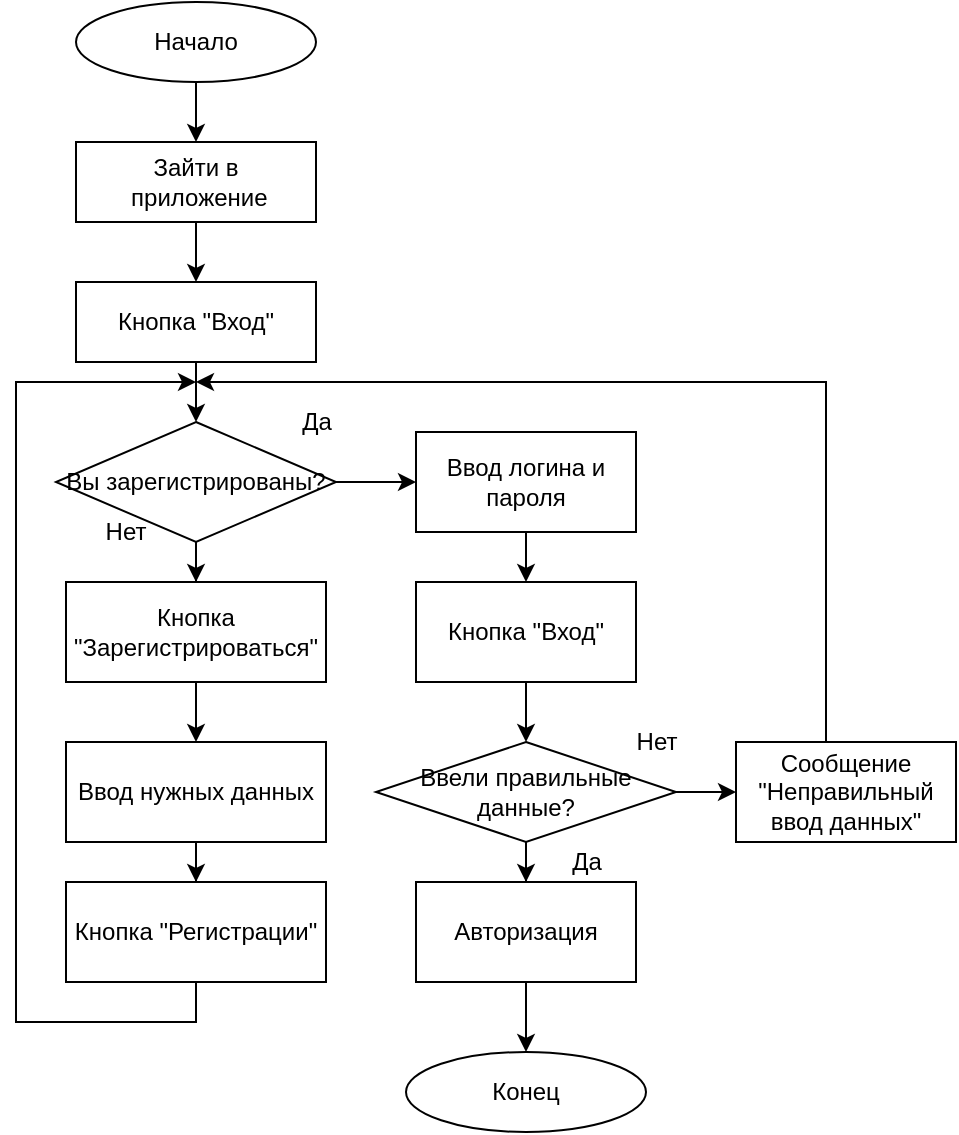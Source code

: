 <mxfile version="17.1.2" type="device"><diagram id="0tuI_c_Y6q0OuzIxbwbt" name="Page-1"><mxGraphModel dx="1662" dy="794" grid="1" gridSize="10" guides="1" tooltips="1" connect="1" arrows="1" fold="1" page="1" pageScale="1" pageWidth="827" pageHeight="1169" math="0" shadow="0"><root><mxCell id="0"/><mxCell id="1" parent="0"/><mxCell id="6UD3d7nn4zfvYJ61jvO1-4" style="edgeStyle=orthogonalEdgeStyle;rounded=0;orthogonalLoop=1;jettySize=auto;html=1;entryX=0.5;entryY=0;entryDx=0;entryDy=0;" edge="1" parent="1" source="6UD3d7nn4zfvYJ61jvO1-1" target="6UD3d7nn4zfvYJ61jvO1-2"><mxGeometry relative="1" as="geometry"/></mxCell><mxCell id="6UD3d7nn4zfvYJ61jvO1-1" value="Начало" style="ellipse;whiteSpace=wrap;html=1;" vertex="1" parent="1"><mxGeometry x="370" y="40" width="120" height="40" as="geometry"/></mxCell><mxCell id="6UD3d7nn4zfvYJ61jvO1-5" style="edgeStyle=orthogonalEdgeStyle;rounded=0;orthogonalLoop=1;jettySize=auto;html=1;exitX=0.5;exitY=1;exitDx=0;exitDy=0;entryX=0.5;entryY=0;entryDx=0;entryDy=0;" edge="1" parent="1" source="6UD3d7nn4zfvYJ61jvO1-2" target="6UD3d7nn4zfvYJ61jvO1-3"><mxGeometry relative="1" as="geometry"/></mxCell><mxCell id="6UD3d7nn4zfvYJ61jvO1-2" value="Зайти в&lt;br&gt;&amp;nbsp;приложение" style="rounded=0;whiteSpace=wrap;html=1;" vertex="1" parent="1"><mxGeometry x="370" y="110" width="120" height="40" as="geometry"/></mxCell><mxCell id="6UD3d7nn4zfvYJ61jvO1-7" style="edgeStyle=orthogonalEdgeStyle;rounded=0;orthogonalLoop=1;jettySize=auto;html=1;exitX=0.5;exitY=1;exitDx=0;exitDy=0;entryX=0.5;entryY=0;entryDx=0;entryDy=0;" edge="1" parent="1" source="6UD3d7nn4zfvYJ61jvO1-3" target="6UD3d7nn4zfvYJ61jvO1-6"><mxGeometry relative="1" as="geometry"/></mxCell><mxCell id="6UD3d7nn4zfvYJ61jvO1-3" value="Кнопка &quot;Вход&quot;" style="rounded=0;whiteSpace=wrap;html=1;" vertex="1" parent="1"><mxGeometry x="370" y="180" width="120" height="40" as="geometry"/></mxCell><mxCell id="6UD3d7nn4zfvYJ61jvO1-15" style="edgeStyle=orthogonalEdgeStyle;rounded=0;orthogonalLoop=1;jettySize=auto;html=1;entryX=0.5;entryY=0;entryDx=0;entryDy=0;" edge="1" parent="1" source="6UD3d7nn4zfvYJ61jvO1-6" target="6UD3d7nn4zfvYJ61jvO1-8"><mxGeometry relative="1" as="geometry"/></mxCell><mxCell id="6UD3d7nn4zfvYJ61jvO1-22" style="edgeStyle=orthogonalEdgeStyle;rounded=0;orthogonalLoop=1;jettySize=auto;html=1;exitX=1;exitY=0.5;exitDx=0;exitDy=0;entryX=0;entryY=0.5;entryDx=0;entryDy=0;" edge="1" parent="1" source="6UD3d7nn4zfvYJ61jvO1-6" target="6UD3d7nn4zfvYJ61jvO1-21"><mxGeometry relative="1" as="geometry"/></mxCell><mxCell id="6UD3d7nn4zfvYJ61jvO1-6" value="Вы зарегистрированы?" style="rhombus;whiteSpace=wrap;html=1;" vertex="1" parent="1"><mxGeometry x="360" y="250" width="140" height="60" as="geometry"/></mxCell><mxCell id="6UD3d7nn4zfvYJ61jvO1-13" style="edgeStyle=orthogonalEdgeStyle;rounded=0;orthogonalLoop=1;jettySize=auto;html=1;entryX=0.5;entryY=0;entryDx=0;entryDy=0;" edge="1" parent="1" source="6UD3d7nn4zfvYJ61jvO1-8" target="6UD3d7nn4zfvYJ61jvO1-11"><mxGeometry relative="1" as="geometry"/></mxCell><mxCell id="6UD3d7nn4zfvYJ61jvO1-8" value="Кнопка &quot;Зарегистрироваться&quot;" style="rounded=0;whiteSpace=wrap;html=1;" vertex="1" parent="1"><mxGeometry x="365" y="330" width="130" height="50" as="geometry"/></mxCell><mxCell id="6UD3d7nn4zfvYJ61jvO1-14" style="edgeStyle=orthogonalEdgeStyle;rounded=0;orthogonalLoop=1;jettySize=auto;html=1;entryX=0.5;entryY=0;entryDx=0;entryDy=0;" edge="1" parent="1" source="6UD3d7nn4zfvYJ61jvO1-11" target="6UD3d7nn4zfvYJ61jvO1-12"><mxGeometry relative="1" as="geometry"/></mxCell><mxCell id="6UD3d7nn4zfvYJ61jvO1-11" value="Ввод нужных данных" style="rounded=0;whiteSpace=wrap;html=1;" vertex="1" parent="1"><mxGeometry x="365" y="410" width="130" height="50" as="geometry"/></mxCell><mxCell id="6UD3d7nn4zfvYJ61jvO1-18" style="edgeStyle=orthogonalEdgeStyle;rounded=0;orthogonalLoop=1;jettySize=auto;html=1;exitX=0.5;exitY=1;exitDx=0;exitDy=0;" edge="1" parent="1" source="6UD3d7nn4zfvYJ61jvO1-12"><mxGeometry relative="1" as="geometry"><mxPoint x="430" y="230" as="targetPoint"/><Array as="points"><mxPoint x="430" y="550"/><mxPoint x="340" y="550"/><mxPoint x="340" y="230"/></Array></mxGeometry></mxCell><mxCell id="6UD3d7nn4zfvYJ61jvO1-12" value="Кнопка &quot;Регистрации&quot;" style="rounded=0;whiteSpace=wrap;html=1;" vertex="1" parent="1"><mxGeometry x="365" y="480" width="130" height="50" as="geometry"/></mxCell><mxCell id="6UD3d7nn4zfvYJ61jvO1-19" value="Нет&lt;br&gt;" style="text;html=1;strokeColor=none;fillColor=none;align=center;verticalAlign=middle;whiteSpace=wrap;rounded=0;" vertex="1" parent="1"><mxGeometry x="365" y="290" width="60" height="30" as="geometry"/></mxCell><mxCell id="6UD3d7nn4zfvYJ61jvO1-20" value="Да" style="text;html=1;align=center;verticalAlign=middle;resizable=0;points=[];autosize=1;strokeColor=none;fillColor=none;" vertex="1" parent="1"><mxGeometry x="475" y="240" width="30" height="20" as="geometry"/></mxCell><mxCell id="6UD3d7nn4zfvYJ61jvO1-35" style="edgeStyle=orthogonalEdgeStyle;rounded=0;orthogonalLoop=1;jettySize=auto;html=1;entryX=0.5;entryY=0;entryDx=0;entryDy=0;" edge="1" parent="1" source="6UD3d7nn4zfvYJ61jvO1-21" target="6UD3d7nn4zfvYJ61jvO1-34"><mxGeometry relative="1" as="geometry"/></mxCell><mxCell id="6UD3d7nn4zfvYJ61jvO1-21" value="Ввод логина и пароля" style="rounded=0;whiteSpace=wrap;html=1;" vertex="1" parent="1"><mxGeometry x="540" y="255" width="110" height="50" as="geometry"/></mxCell><mxCell id="6UD3d7nn4zfvYJ61jvO1-27" style="edgeStyle=orthogonalEdgeStyle;rounded=0;orthogonalLoop=1;jettySize=auto;html=1;exitX=1;exitY=0.5;exitDx=0;exitDy=0;entryX=0;entryY=0.5;entryDx=0;entryDy=0;" edge="1" parent="1" source="6UD3d7nn4zfvYJ61jvO1-23" target="6UD3d7nn4zfvYJ61jvO1-26"><mxGeometry relative="1" as="geometry"/></mxCell><mxCell id="6UD3d7nn4zfvYJ61jvO1-32" style="edgeStyle=orthogonalEdgeStyle;rounded=0;orthogonalLoop=1;jettySize=auto;html=1;entryX=0.5;entryY=0;entryDx=0;entryDy=0;" edge="1" parent="1" source="6UD3d7nn4zfvYJ61jvO1-23" target="6UD3d7nn4zfvYJ61jvO1-30"><mxGeometry relative="1" as="geometry"/></mxCell><mxCell id="6UD3d7nn4zfvYJ61jvO1-23" value="Ввели правильные данные?" style="rhombus;whiteSpace=wrap;html=1;" vertex="1" parent="1"><mxGeometry x="520" y="410" width="150" height="50" as="geometry"/></mxCell><mxCell id="6UD3d7nn4zfvYJ61jvO1-29" style="edgeStyle=orthogonalEdgeStyle;rounded=0;orthogonalLoop=1;jettySize=auto;html=1;" edge="1" parent="1" source="6UD3d7nn4zfvYJ61jvO1-26"><mxGeometry relative="1" as="geometry"><mxPoint x="430" y="230" as="targetPoint"/><Array as="points"><mxPoint x="745" y="230"/></Array></mxGeometry></mxCell><mxCell id="6UD3d7nn4zfvYJ61jvO1-26" value="Сообщение &quot;Неправильный ввод данных&quot;" style="rounded=0;whiteSpace=wrap;html=1;" vertex="1" parent="1"><mxGeometry x="700" y="410" width="110" height="50" as="geometry"/></mxCell><mxCell id="6UD3d7nn4zfvYJ61jvO1-28" value="Нет" style="text;html=1;align=center;verticalAlign=middle;resizable=0;points=[];autosize=1;strokeColor=none;fillColor=none;" vertex="1" parent="1"><mxGeometry x="640" y="400" width="40" height="20" as="geometry"/></mxCell><mxCell id="6UD3d7nn4zfvYJ61jvO1-39" value="" style="edgeStyle=orthogonalEdgeStyle;rounded=0;orthogonalLoop=1;jettySize=auto;html=1;" edge="1" parent="1" source="6UD3d7nn4zfvYJ61jvO1-30" target="6UD3d7nn4zfvYJ61jvO1-38"><mxGeometry relative="1" as="geometry"/></mxCell><mxCell id="6UD3d7nn4zfvYJ61jvO1-30" value="Авторизация" style="rounded=0;whiteSpace=wrap;html=1;" vertex="1" parent="1"><mxGeometry x="540" y="480" width="110" height="50" as="geometry"/></mxCell><mxCell id="6UD3d7nn4zfvYJ61jvO1-31" style="edgeStyle=orthogonalEdgeStyle;rounded=0;orthogonalLoop=1;jettySize=auto;html=1;exitX=0.5;exitY=1;exitDx=0;exitDy=0;" edge="1" parent="1" source="6UD3d7nn4zfvYJ61jvO1-30" target="6UD3d7nn4zfvYJ61jvO1-30"><mxGeometry relative="1" as="geometry"/></mxCell><mxCell id="6UD3d7nn4zfvYJ61jvO1-33" value="Да" style="text;html=1;align=center;verticalAlign=middle;resizable=0;points=[];autosize=1;strokeColor=none;fillColor=none;" vertex="1" parent="1"><mxGeometry x="610" y="460" width="30" height="20" as="geometry"/></mxCell><mxCell id="6UD3d7nn4zfvYJ61jvO1-36" value="" style="edgeStyle=orthogonalEdgeStyle;rounded=0;orthogonalLoop=1;jettySize=auto;html=1;" edge="1" parent="1" source="6UD3d7nn4zfvYJ61jvO1-34" target="6UD3d7nn4zfvYJ61jvO1-23"><mxGeometry relative="1" as="geometry"/></mxCell><mxCell id="6UD3d7nn4zfvYJ61jvO1-34" value="Кнопка &quot;Вход&quot;" style="rounded=0;whiteSpace=wrap;html=1;" vertex="1" parent="1"><mxGeometry x="540" y="330" width="110" height="50" as="geometry"/></mxCell><mxCell id="6UD3d7nn4zfvYJ61jvO1-38" value="Конец" style="ellipse;whiteSpace=wrap;html=1;" vertex="1" parent="1"><mxGeometry x="535" y="565" width="120" height="40" as="geometry"/></mxCell></root></mxGraphModel></diagram></mxfile>